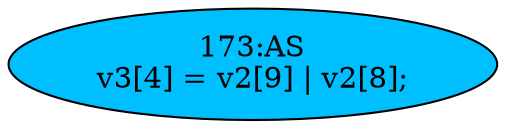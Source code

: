 strict digraph "" {
	node [label="\N"];
	"173:AS"	 [ast="<pyverilog.vparser.ast.Assign object at 0x7fee23010cd0>",
		def_var="['v3']",
		fillcolor=deepskyblue,
		label="173:AS
v3[4] = v2[9] | v2[8];",
		statements="[]",
		style=filled,
		typ=Assign,
		use_var="['v2', 'v2']"];
}
